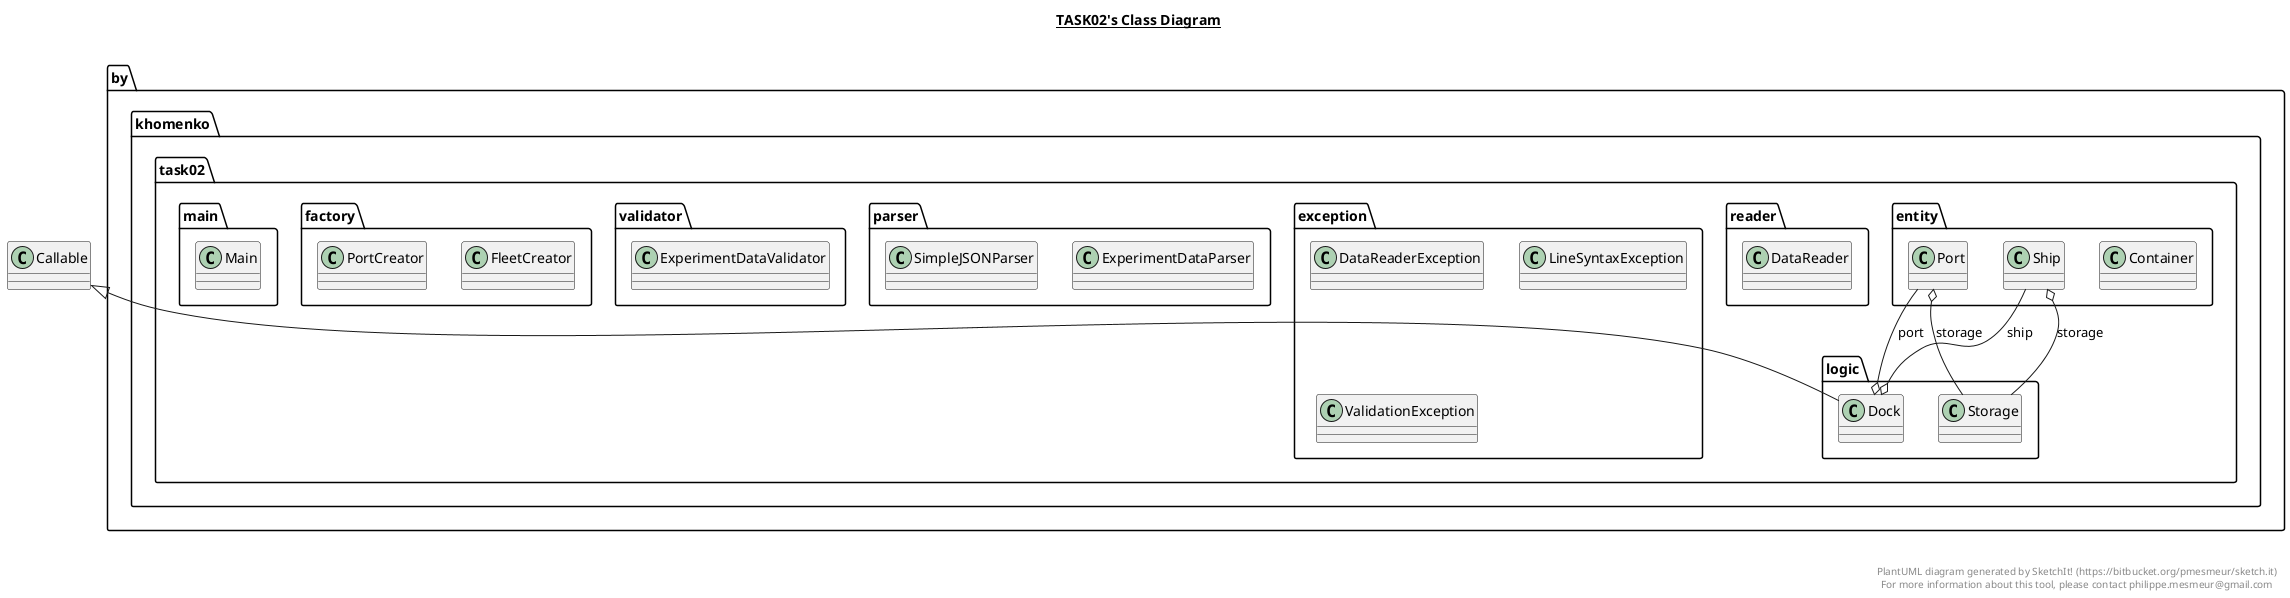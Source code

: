 @startuml

title __TASK02's Class Diagram__\n

  package by.khomenko.task02.entity {
    class Container {
    }
  }
  

  package by.khomenko.task02.reader {
    class DataReader {
    }
  }
  

  package by.khomenko.task02.exception {
    class DataReaderException {
    }
  }
  

  package by.khomenko.task02.logic {
    class Dock {
    }
  }
  

  package by.khomenko.task02.parser {
    class ExperimentDataParser {
    }
  }
  

  package by.khomenko.task02.validator {
    class ExperimentDataValidator {
    }
  }
  

  package by.khomenko.task02.factory {
    class FleetCreator {
    }
  }
  

  package by.khomenko.task02.exception {
    class LineSyntaxException {
    }
  }
  

  package by.khomenko.task02.main {
    class Main {
    }
  }
  

  package by.khomenko.task02.entity {
    class Port {
    }
  }
  

  package by.khomenko.task02.factory {
    class PortCreator {
    }
  }
  

  package by.khomenko.task02.entity {
    class Ship {
    }
  }
  

  package by.khomenko.task02.parser {
    class SimpleJSONParser {
    }
  }
  

  package by.khomenko.task02.logic {
    class Storage {
    }
  }
  

  package by.khomenko.task02.exception {
    class ValidationException {
    }
  }
  

  Dock -up-|> Callable
  Dock o-- Port : port
  Dock o-- Ship : ship
  Port o-- Storage : storage
  Ship o-- Storage : storage


right footer


PlantUML diagram generated by SketchIt! (https://bitbucket.org/pmesmeur/sketch.it)
For more information about this tool, please contact philippe.mesmeur@gmail.com
endfooter

@enduml
